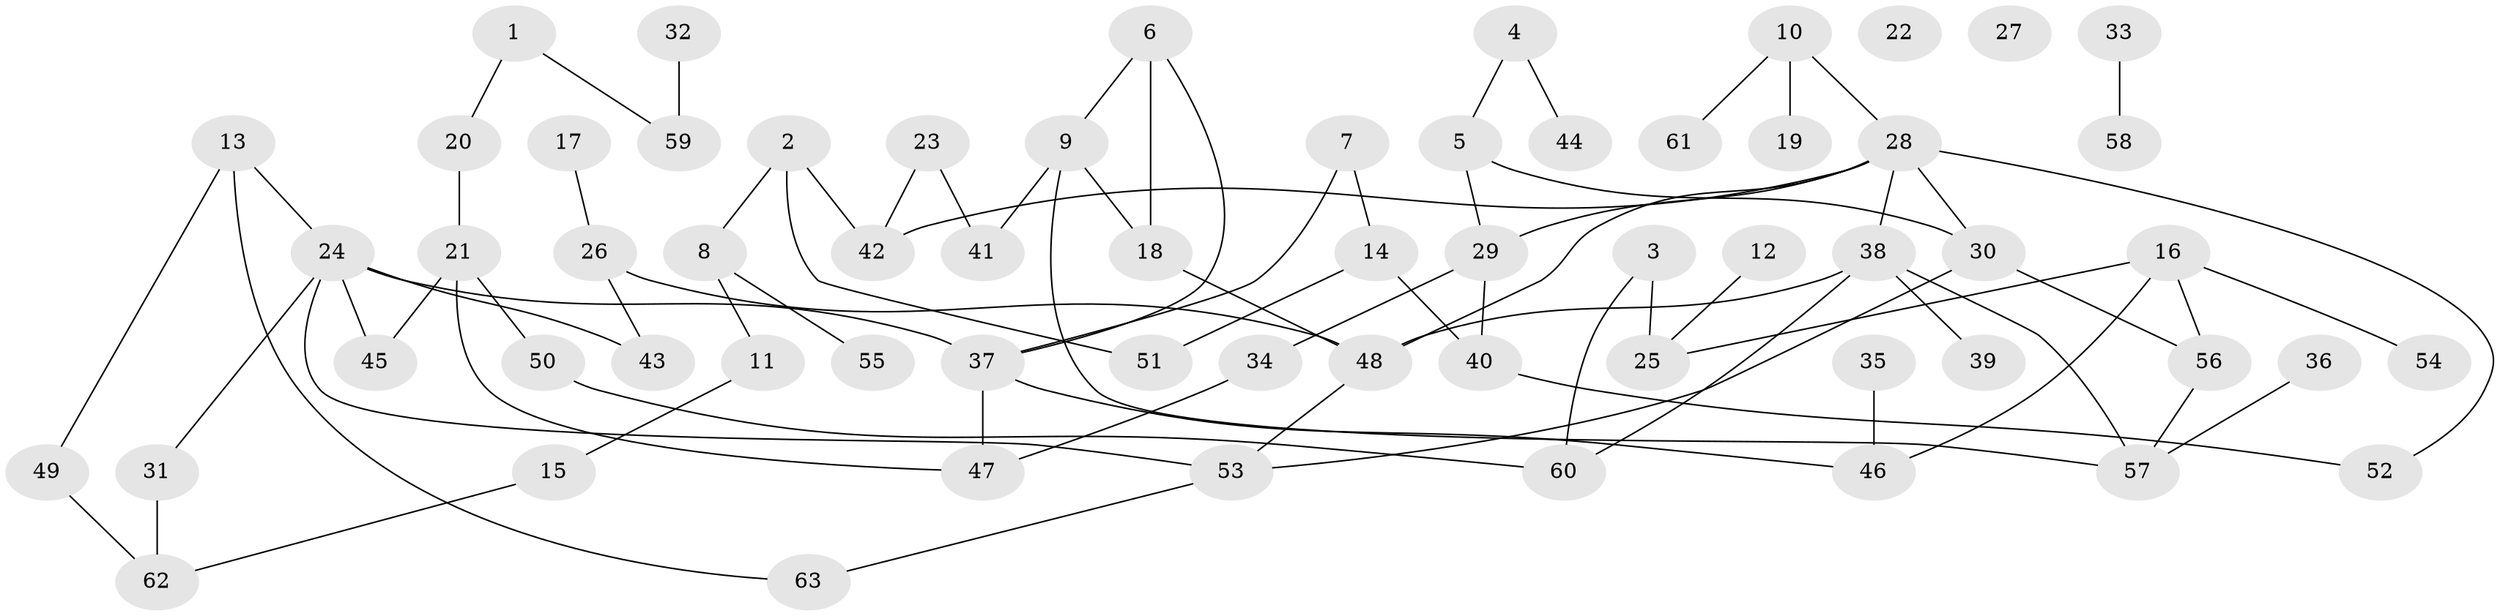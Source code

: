 // Generated by graph-tools (version 1.1) at 2025/00/03/09/25 03:00:53]
// undirected, 63 vertices, 79 edges
graph export_dot {
graph [start="1"]
  node [color=gray90,style=filled];
  1;
  2;
  3;
  4;
  5;
  6;
  7;
  8;
  9;
  10;
  11;
  12;
  13;
  14;
  15;
  16;
  17;
  18;
  19;
  20;
  21;
  22;
  23;
  24;
  25;
  26;
  27;
  28;
  29;
  30;
  31;
  32;
  33;
  34;
  35;
  36;
  37;
  38;
  39;
  40;
  41;
  42;
  43;
  44;
  45;
  46;
  47;
  48;
  49;
  50;
  51;
  52;
  53;
  54;
  55;
  56;
  57;
  58;
  59;
  60;
  61;
  62;
  63;
  1 -- 20;
  1 -- 59;
  2 -- 8;
  2 -- 42;
  2 -- 51;
  3 -- 25;
  3 -- 60;
  4 -- 5;
  4 -- 44;
  5 -- 29;
  5 -- 30;
  6 -- 9;
  6 -- 18;
  6 -- 37;
  7 -- 14;
  7 -- 37;
  8 -- 11;
  8 -- 55;
  9 -- 18;
  9 -- 41;
  9 -- 57;
  10 -- 19;
  10 -- 28;
  10 -- 61;
  11 -- 15;
  12 -- 25;
  13 -- 24;
  13 -- 49;
  13 -- 63;
  14 -- 40;
  14 -- 51;
  15 -- 62;
  16 -- 25;
  16 -- 46;
  16 -- 54;
  16 -- 56;
  17 -- 26;
  18 -- 48;
  20 -- 21;
  21 -- 45;
  21 -- 47;
  21 -- 50;
  23 -- 41;
  23 -- 42;
  24 -- 31;
  24 -- 37;
  24 -- 43;
  24 -- 45;
  24 -- 53;
  26 -- 43;
  26 -- 48;
  28 -- 29;
  28 -- 30;
  28 -- 38;
  28 -- 42;
  28 -- 48;
  28 -- 52;
  29 -- 34;
  29 -- 40;
  30 -- 53;
  30 -- 56;
  31 -- 62;
  32 -- 59;
  33 -- 58;
  34 -- 47;
  35 -- 46;
  36 -- 57;
  37 -- 46;
  37 -- 47;
  38 -- 39;
  38 -- 48;
  38 -- 57;
  38 -- 60;
  40 -- 52;
  48 -- 53;
  49 -- 62;
  50 -- 60;
  53 -- 63;
  56 -- 57;
}
